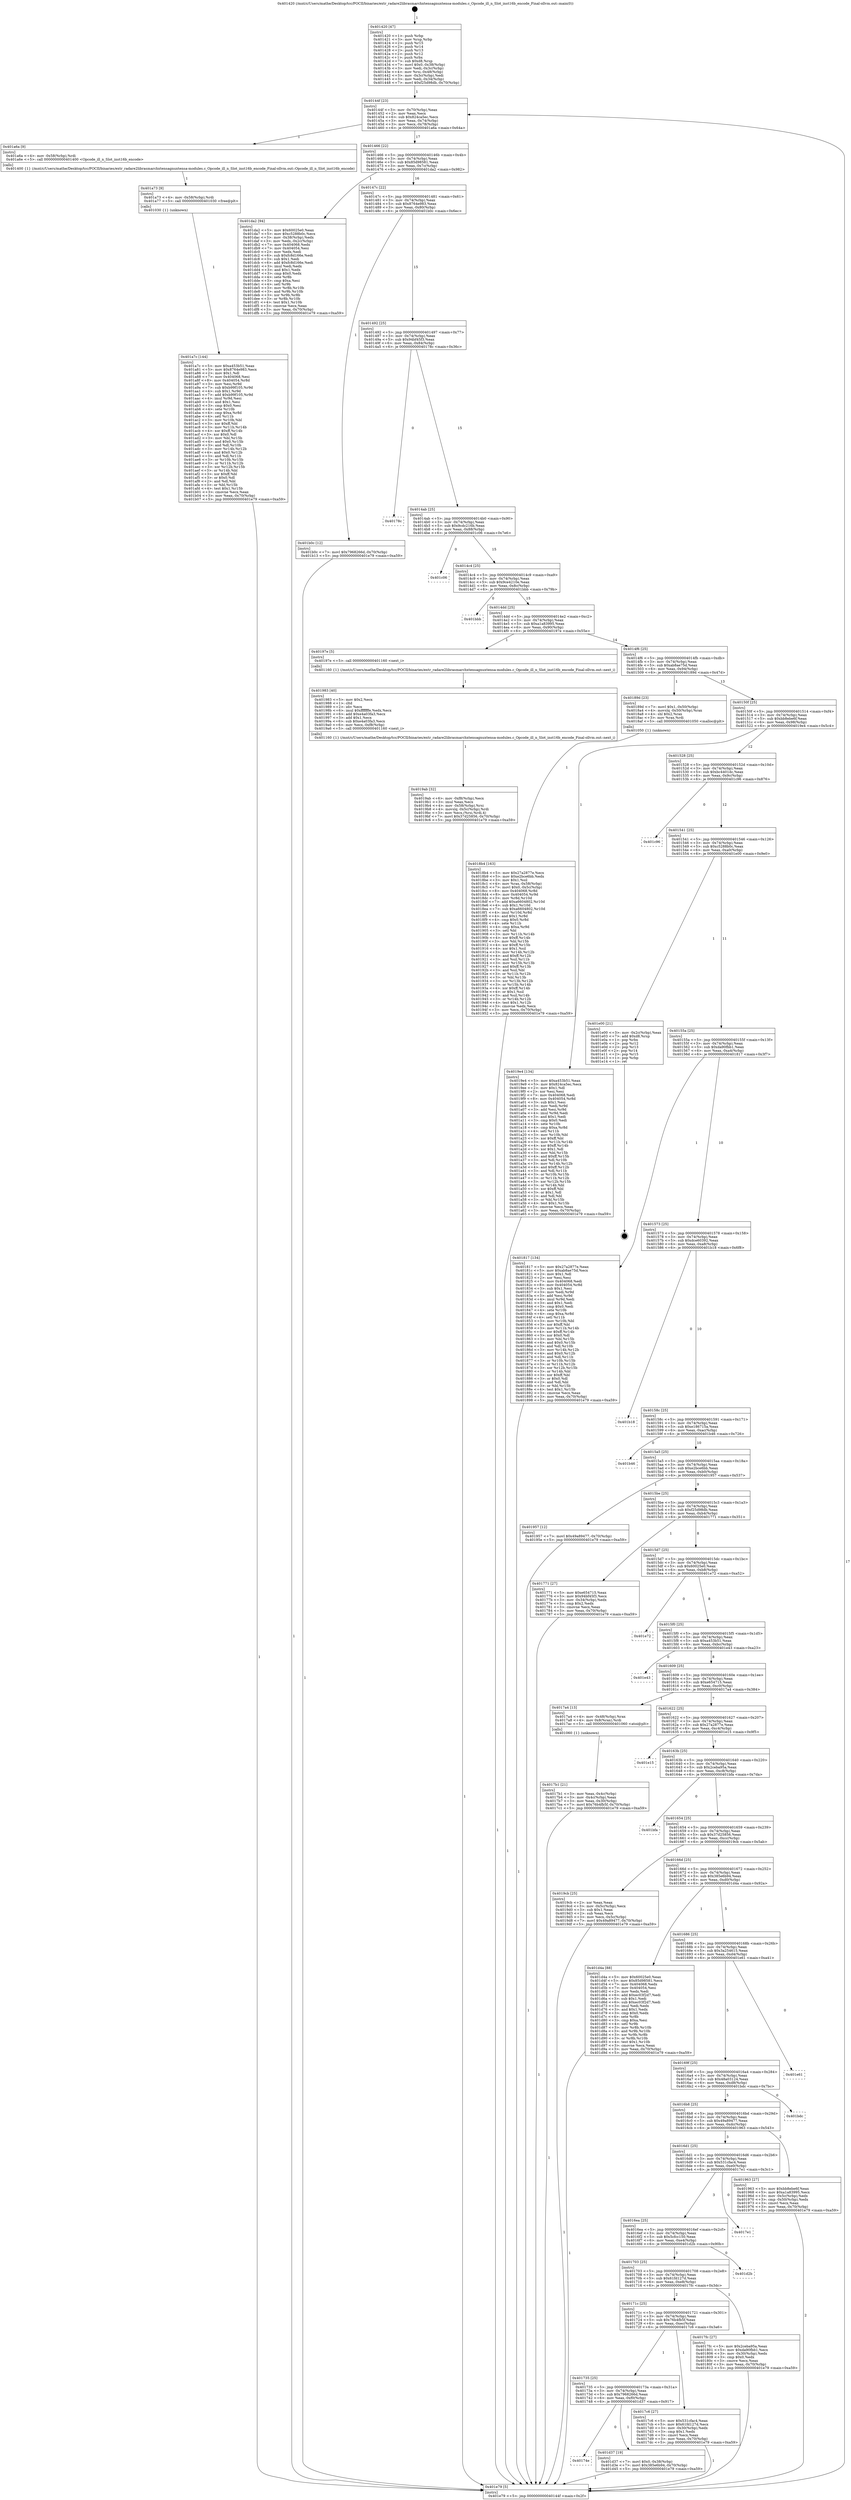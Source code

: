 digraph "0x401420" {
  label = "0x401420 (/mnt/c/Users/mathe/Desktop/tcc/POCII/binaries/extr_radare2librasmarchxtensagnuxtensa-modules.c_Opcode_ill_n_Slot_inst16b_encode_Final-ollvm.out::main(0))"
  labelloc = "t"
  node[shape=record]

  Entry [label="",width=0.3,height=0.3,shape=circle,fillcolor=black,style=filled]
  "0x40144f" [label="{
     0x40144f [23]\l
     | [instrs]\l
     &nbsp;&nbsp;0x40144f \<+3\>: mov -0x70(%rbp),%eax\l
     &nbsp;&nbsp;0x401452 \<+2\>: mov %eax,%ecx\l
     &nbsp;&nbsp;0x401454 \<+6\>: sub $0x824ca5ec,%ecx\l
     &nbsp;&nbsp;0x40145a \<+3\>: mov %eax,-0x74(%rbp)\l
     &nbsp;&nbsp;0x40145d \<+3\>: mov %ecx,-0x78(%rbp)\l
     &nbsp;&nbsp;0x401460 \<+6\>: je 0000000000401a6a \<main+0x64a\>\l
  }"]
  "0x401a6a" [label="{
     0x401a6a [9]\l
     | [instrs]\l
     &nbsp;&nbsp;0x401a6a \<+4\>: mov -0x58(%rbp),%rdi\l
     &nbsp;&nbsp;0x401a6e \<+5\>: call 0000000000401400 \<Opcode_ill_n_Slot_inst16b_encode\>\l
     | [calls]\l
     &nbsp;&nbsp;0x401400 \{1\} (/mnt/c/Users/mathe/Desktop/tcc/POCII/binaries/extr_radare2librasmarchxtensagnuxtensa-modules.c_Opcode_ill_n_Slot_inst16b_encode_Final-ollvm.out::Opcode_ill_n_Slot_inst16b_encode)\l
  }"]
  "0x401466" [label="{
     0x401466 [22]\l
     | [instrs]\l
     &nbsp;&nbsp;0x401466 \<+5\>: jmp 000000000040146b \<main+0x4b\>\l
     &nbsp;&nbsp;0x40146b \<+3\>: mov -0x74(%rbp),%eax\l
     &nbsp;&nbsp;0x40146e \<+5\>: sub $0x85d98581,%eax\l
     &nbsp;&nbsp;0x401473 \<+3\>: mov %eax,-0x7c(%rbp)\l
     &nbsp;&nbsp;0x401476 \<+6\>: je 0000000000401da2 \<main+0x982\>\l
  }"]
  Exit [label="",width=0.3,height=0.3,shape=circle,fillcolor=black,style=filled,peripheries=2]
  "0x401da2" [label="{
     0x401da2 [94]\l
     | [instrs]\l
     &nbsp;&nbsp;0x401da2 \<+5\>: mov $0x60025e0,%eax\l
     &nbsp;&nbsp;0x401da7 \<+5\>: mov $0xc5288b0c,%ecx\l
     &nbsp;&nbsp;0x401dac \<+3\>: mov -0x38(%rbp),%edx\l
     &nbsp;&nbsp;0x401daf \<+3\>: mov %edx,-0x2c(%rbp)\l
     &nbsp;&nbsp;0x401db2 \<+7\>: mov 0x404068,%edx\l
     &nbsp;&nbsp;0x401db9 \<+7\>: mov 0x404054,%esi\l
     &nbsp;&nbsp;0x401dc0 \<+2\>: mov %edx,%edi\l
     &nbsp;&nbsp;0x401dc2 \<+6\>: sub $0xfc8d166e,%edi\l
     &nbsp;&nbsp;0x401dc8 \<+3\>: sub $0x1,%edi\l
     &nbsp;&nbsp;0x401dcb \<+6\>: add $0xfc8d166e,%edi\l
     &nbsp;&nbsp;0x401dd1 \<+3\>: imul %edi,%edx\l
     &nbsp;&nbsp;0x401dd4 \<+3\>: and $0x1,%edx\l
     &nbsp;&nbsp;0x401dd7 \<+3\>: cmp $0x0,%edx\l
     &nbsp;&nbsp;0x401dda \<+4\>: sete %r8b\l
     &nbsp;&nbsp;0x401dde \<+3\>: cmp $0xa,%esi\l
     &nbsp;&nbsp;0x401de1 \<+4\>: setl %r9b\l
     &nbsp;&nbsp;0x401de5 \<+3\>: mov %r8b,%r10b\l
     &nbsp;&nbsp;0x401de8 \<+3\>: and %r9b,%r10b\l
     &nbsp;&nbsp;0x401deb \<+3\>: xor %r9b,%r8b\l
     &nbsp;&nbsp;0x401dee \<+3\>: or %r8b,%r10b\l
     &nbsp;&nbsp;0x401df1 \<+4\>: test $0x1,%r10b\l
     &nbsp;&nbsp;0x401df5 \<+3\>: cmovne %ecx,%eax\l
     &nbsp;&nbsp;0x401df8 \<+3\>: mov %eax,-0x70(%rbp)\l
     &nbsp;&nbsp;0x401dfb \<+5\>: jmp 0000000000401e79 \<main+0xa59\>\l
  }"]
  "0x40147c" [label="{
     0x40147c [22]\l
     | [instrs]\l
     &nbsp;&nbsp;0x40147c \<+5\>: jmp 0000000000401481 \<main+0x61\>\l
     &nbsp;&nbsp;0x401481 \<+3\>: mov -0x74(%rbp),%eax\l
     &nbsp;&nbsp;0x401484 \<+5\>: sub $0x8764e983,%eax\l
     &nbsp;&nbsp;0x401489 \<+3\>: mov %eax,-0x80(%rbp)\l
     &nbsp;&nbsp;0x40148c \<+6\>: je 0000000000401b0c \<main+0x6ec\>\l
  }"]
  "0x40174e" [label="{
     0x40174e\l
  }", style=dashed]
  "0x401b0c" [label="{
     0x401b0c [12]\l
     | [instrs]\l
     &nbsp;&nbsp;0x401b0c \<+7\>: movl $0x7968266d,-0x70(%rbp)\l
     &nbsp;&nbsp;0x401b13 \<+5\>: jmp 0000000000401e79 \<main+0xa59\>\l
  }"]
  "0x401492" [label="{
     0x401492 [25]\l
     | [instrs]\l
     &nbsp;&nbsp;0x401492 \<+5\>: jmp 0000000000401497 \<main+0x77\>\l
     &nbsp;&nbsp;0x401497 \<+3\>: mov -0x74(%rbp),%eax\l
     &nbsp;&nbsp;0x40149a \<+5\>: sub $0x94bf45f3,%eax\l
     &nbsp;&nbsp;0x40149f \<+6\>: mov %eax,-0x84(%rbp)\l
     &nbsp;&nbsp;0x4014a5 \<+6\>: je 000000000040178c \<main+0x36c\>\l
  }"]
  "0x401d37" [label="{
     0x401d37 [19]\l
     | [instrs]\l
     &nbsp;&nbsp;0x401d37 \<+7\>: movl $0x0,-0x38(%rbp)\l
     &nbsp;&nbsp;0x401d3e \<+7\>: movl $0x385e6b94,-0x70(%rbp)\l
     &nbsp;&nbsp;0x401d45 \<+5\>: jmp 0000000000401e79 \<main+0xa59\>\l
  }"]
  "0x40178c" [label="{
     0x40178c\l
  }", style=dashed]
  "0x4014ab" [label="{
     0x4014ab [25]\l
     | [instrs]\l
     &nbsp;&nbsp;0x4014ab \<+5\>: jmp 00000000004014b0 \<main+0x90\>\l
     &nbsp;&nbsp;0x4014b0 \<+3\>: mov -0x74(%rbp),%eax\l
     &nbsp;&nbsp;0x4014b3 \<+5\>: sub $0x9cdc216b,%eax\l
     &nbsp;&nbsp;0x4014b8 \<+6\>: mov %eax,-0x88(%rbp)\l
     &nbsp;&nbsp;0x4014be \<+6\>: je 0000000000401c06 \<main+0x7e6\>\l
  }"]
  "0x401a7c" [label="{
     0x401a7c [144]\l
     | [instrs]\l
     &nbsp;&nbsp;0x401a7c \<+5\>: mov $0xa453b51,%eax\l
     &nbsp;&nbsp;0x401a81 \<+5\>: mov $0x8764e983,%ecx\l
     &nbsp;&nbsp;0x401a86 \<+2\>: mov $0x1,%dl\l
     &nbsp;&nbsp;0x401a88 \<+7\>: mov 0x404068,%esi\l
     &nbsp;&nbsp;0x401a8f \<+8\>: mov 0x404054,%r8d\l
     &nbsp;&nbsp;0x401a97 \<+3\>: mov %esi,%r9d\l
     &nbsp;&nbsp;0x401a9a \<+7\>: sub $0xb99f105,%r9d\l
     &nbsp;&nbsp;0x401aa1 \<+4\>: sub $0x1,%r9d\l
     &nbsp;&nbsp;0x401aa5 \<+7\>: add $0xb99f105,%r9d\l
     &nbsp;&nbsp;0x401aac \<+4\>: imul %r9d,%esi\l
     &nbsp;&nbsp;0x401ab0 \<+3\>: and $0x1,%esi\l
     &nbsp;&nbsp;0x401ab3 \<+3\>: cmp $0x0,%esi\l
     &nbsp;&nbsp;0x401ab6 \<+4\>: sete %r10b\l
     &nbsp;&nbsp;0x401aba \<+4\>: cmp $0xa,%r8d\l
     &nbsp;&nbsp;0x401abe \<+4\>: setl %r11b\l
     &nbsp;&nbsp;0x401ac2 \<+3\>: mov %r10b,%bl\l
     &nbsp;&nbsp;0x401ac5 \<+3\>: xor $0xff,%bl\l
     &nbsp;&nbsp;0x401ac8 \<+3\>: mov %r11b,%r14b\l
     &nbsp;&nbsp;0x401acb \<+4\>: xor $0xff,%r14b\l
     &nbsp;&nbsp;0x401acf \<+3\>: xor $0x0,%dl\l
     &nbsp;&nbsp;0x401ad2 \<+3\>: mov %bl,%r15b\l
     &nbsp;&nbsp;0x401ad5 \<+4\>: and $0x0,%r15b\l
     &nbsp;&nbsp;0x401ad9 \<+3\>: and %dl,%r10b\l
     &nbsp;&nbsp;0x401adc \<+3\>: mov %r14b,%r12b\l
     &nbsp;&nbsp;0x401adf \<+4\>: and $0x0,%r12b\l
     &nbsp;&nbsp;0x401ae3 \<+3\>: and %dl,%r11b\l
     &nbsp;&nbsp;0x401ae6 \<+3\>: or %r10b,%r15b\l
     &nbsp;&nbsp;0x401ae9 \<+3\>: or %r11b,%r12b\l
     &nbsp;&nbsp;0x401aec \<+3\>: xor %r12b,%r15b\l
     &nbsp;&nbsp;0x401aef \<+3\>: or %r14b,%bl\l
     &nbsp;&nbsp;0x401af2 \<+3\>: xor $0xff,%bl\l
     &nbsp;&nbsp;0x401af5 \<+3\>: or $0x0,%dl\l
     &nbsp;&nbsp;0x401af8 \<+2\>: and %dl,%bl\l
     &nbsp;&nbsp;0x401afa \<+3\>: or %bl,%r15b\l
     &nbsp;&nbsp;0x401afd \<+4\>: test $0x1,%r15b\l
     &nbsp;&nbsp;0x401b01 \<+3\>: cmovne %ecx,%eax\l
     &nbsp;&nbsp;0x401b04 \<+3\>: mov %eax,-0x70(%rbp)\l
     &nbsp;&nbsp;0x401b07 \<+5\>: jmp 0000000000401e79 \<main+0xa59\>\l
  }"]
  "0x401c06" [label="{
     0x401c06\l
  }", style=dashed]
  "0x4014c4" [label="{
     0x4014c4 [25]\l
     | [instrs]\l
     &nbsp;&nbsp;0x4014c4 \<+5\>: jmp 00000000004014c9 \<main+0xa9\>\l
     &nbsp;&nbsp;0x4014c9 \<+3\>: mov -0x74(%rbp),%eax\l
     &nbsp;&nbsp;0x4014cc \<+5\>: sub $0x9ce4210e,%eax\l
     &nbsp;&nbsp;0x4014d1 \<+6\>: mov %eax,-0x8c(%rbp)\l
     &nbsp;&nbsp;0x4014d7 \<+6\>: je 0000000000401bbb \<main+0x79b\>\l
  }"]
  "0x401a73" [label="{
     0x401a73 [9]\l
     | [instrs]\l
     &nbsp;&nbsp;0x401a73 \<+4\>: mov -0x58(%rbp),%rdi\l
     &nbsp;&nbsp;0x401a77 \<+5\>: call 0000000000401030 \<free@plt\>\l
     | [calls]\l
     &nbsp;&nbsp;0x401030 \{1\} (unknown)\l
  }"]
  "0x401bbb" [label="{
     0x401bbb\l
  }", style=dashed]
  "0x4014dd" [label="{
     0x4014dd [25]\l
     | [instrs]\l
     &nbsp;&nbsp;0x4014dd \<+5\>: jmp 00000000004014e2 \<main+0xc2\>\l
     &nbsp;&nbsp;0x4014e2 \<+3\>: mov -0x74(%rbp),%eax\l
     &nbsp;&nbsp;0x4014e5 \<+5\>: sub $0xa1a83995,%eax\l
     &nbsp;&nbsp;0x4014ea \<+6\>: mov %eax,-0x90(%rbp)\l
     &nbsp;&nbsp;0x4014f0 \<+6\>: je 000000000040197e \<main+0x55e\>\l
  }"]
  "0x4019ab" [label="{
     0x4019ab [32]\l
     | [instrs]\l
     &nbsp;&nbsp;0x4019ab \<+6\>: mov -0xf8(%rbp),%ecx\l
     &nbsp;&nbsp;0x4019b1 \<+3\>: imul %eax,%ecx\l
     &nbsp;&nbsp;0x4019b4 \<+4\>: mov -0x58(%rbp),%rsi\l
     &nbsp;&nbsp;0x4019b8 \<+4\>: movslq -0x5c(%rbp),%rdi\l
     &nbsp;&nbsp;0x4019bc \<+3\>: mov %ecx,(%rsi,%rdi,4)\l
     &nbsp;&nbsp;0x4019bf \<+7\>: movl $0x37d25856,-0x70(%rbp)\l
     &nbsp;&nbsp;0x4019c6 \<+5\>: jmp 0000000000401e79 \<main+0xa59\>\l
  }"]
  "0x40197e" [label="{
     0x40197e [5]\l
     | [instrs]\l
     &nbsp;&nbsp;0x40197e \<+5\>: call 0000000000401160 \<next_i\>\l
     | [calls]\l
     &nbsp;&nbsp;0x401160 \{1\} (/mnt/c/Users/mathe/Desktop/tcc/POCII/binaries/extr_radare2librasmarchxtensagnuxtensa-modules.c_Opcode_ill_n_Slot_inst16b_encode_Final-ollvm.out::next_i)\l
  }"]
  "0x4014f6" [label="{
     0x4014f6 [25]\l
     | [instrs]\l
     &nbsp;&nbsp;0x4014f6 \<+5\>: jmp 00000000004014fb \<main+0xdb\>\l
     &nbsp;&nbsp;0x4014fb \<+3\>: mov -0x74(%rbp),%eax\l
     &nbsp;&nbsp;0x4014fe \<+5\>: sub $0xab8ae75d,%eax\l
     &nbsp;&nbsp;0x401503 \<+6\>: mov %eax,-0x94(%rbp)\l
     &nbsp;&nbsp;0x401509 \<+6\>: je 000000000040189d \<main+0x47d\>\l
  }"]
  "0x401983" [label="{
     0x401983 [40]\l
     | [instrs]\l
     &nbsp;&nbsp;0x401983 \<+5\>: mov $0x2,%ecx\l
     &nbsp;&nbsp;0x401988 \<+1\>: cltd\l
     &nbsp;&nbsp;0x401989 \<+2\>: idiv %ecx\l
     &nbsp;&nbsp;0x40198b \<+6\>: imul $0xfffffffe,%edx,%ecx\l
     &nbsp;&nbsp;0x401991 \<+6\>: add $0xe4a03fa3,%ecx\l
     &nbsp;&nbsp;0x401997 \<+3\>: add $0x1,%ecx\l
     &nbsp;&nbsp;0x40199a \<+6\>: sub $0xe4a03fa3,%ecx\l
     &nbsp;&nbsp;0x4019a0 \<+6\>: mov %ecx,-0xf8(%rbp)\l
     &nbsp;&nbsp;0x4019a6 \<+5\>: call 0000000000401160 \<next_i\>\l
     | [calls]\l
     &nbsp;&nbsp;0x401160 \{1\} (/mnt/c/Users/mathe/Desktop/tcc/POCII/binaries/extr_radare2librasmarchxtensagnuxtensa-modules.c_Opcode_ill_n_Slot_inst16b_encode_Final-ollvm.out::next_i)\l
  }"]
  "0x40189d" [label="{
     0x40189d [23]\l
     | [instrs]\l
     &nbsp;&nbsp;0x40189d \<+7\>: movl $0x1,-0x50(%rbp)\l
     &nbsp;&nbsp;0x4018a4 \<+4\>: movslq -0x50(%rbp),%rax\l
     &nbsp;&nbsp;0x4018a8 \<+4\>: shl $0x2,%rax\l
     &nbsp;&nbsp;0x4018ac \<+3\>: mov %rax,%rdi\l
     &nbsp;&nbsp;0x4018af \<+5\>: call 0000000000401050 \<malloc@plt\>\l
     | [calls]\l
     &nbsp;&nbsp;0x401050 \{1\} (unknown)\l
  }"]
  "0x40150f" [label="{
     0x40150f [25]\l
     | [instrs]\l
     &nbsp;&nbsp;0x40150f \<+5\>: jmp 0000000000401514 \<main+0xf4\>\l
     &nbsp;&nbsp;0x401514 \<+3\>: mov -0x74(%rbp),%eax\l
     &nbsp;&nbsp;0x401517 \<+5\>: sub $0xbb8ebe6f,%eax\l
     &nbsp;&nbsp;0x40151c \<+6\>: mov %eax,-0x98(%rbp)\l
     &nbsp;&nbsp;0x401522 \<+6\>: je 00000000004019e4 \<main+0x5c4\>\l
  }"]
  "0x4018b4" [label="{
     0x4018b4 [163]\l
     | [instrs]\l
     &nbsp;&nbsp;0x4018b4 \<+5\>: mov $0x27a2877e,%ecx\l
     &nbsp;&nbsp;0x4018b9 \<+5\>: mov $0xe2bce6bb,%edx\l
     &nbsp;&nbsp;0x4018be \<+3\>: mov $0x1,%sil\l
     &nbsp;&nbsp;0x4018c1 \<+4\>: mov %rax,-0x58(%rbp)\l
     &nbsp;&nbsp;0x4018c5 \<+7\>: movl $0x0,-0x5c(%rbp)\l
     &nbsp;&nbsp;0x4018cc \<+8\>: mov 0x404068,%r8d\l
     &nbsp;&nbsp;0x4018d4 \<+8\>: mov 0x404054,%r9d\l
     &nbsp;&nbsp;0x4018dc \<+3\>: mov %r8d,%r10d\l
     &nbsp;&nbsp;0x4018df \<+7\>: add $0xa6604802,%r10d\l
     &nbsp;&nbsp;0x4018e6 \<+4\>: sub $0x1,%r10d\l
     &nbsp;&nbsp;0x4018ea \<+7\>: sub $0xa6604802,%r10d\l
     &nbsp;&nbsp;0x4018f1 \<+4\>: imul %r10d,%r8d\l
     &nbsp;&nbsp;0x4018f5 \<+4\>: and $0x1,%r8d\l
     &nbsp;&nbsp;0x4018f9 \<+4\>: cmp $0x0,%r8d\l
     &nbsp;&nbsp;0x4018fd \<+4\>: sete %r11b\l
     &nbsp;&nbsp;0x401901 \<+4\>: cmp $0xa,%r9d\l
     &nbsp;&nbsp;0x401905 \<+3\>: setl %bl\l
     &nbsp;&nbsp;0x401908 \<+3\>: mov %r11b,%r14b\l
     &nbsp;&nbsp;0x40190b \<+4\>: xor $0xff,%r14b\l
     &nbsp;&nbsp;0x40190f \<+3\>: mov %bl,%r15b\l
     &nbsp;&nbsp;0x401912 \<+4\>: xor $0xff,%r15b\l
     &nbsp;&nbsp;0x401916 \<+4\>: xor $0x1,%sil\l
     &nbsp;&nbsp;0x40191a \<+3\>: mov %r14b,%r12b\l
     &nbsp;&nbsp;0x40191d \<+4\>: and $0xff,%r12b\l
     &nbsp;&nbsp;0x401921 \<+3\>: and %sil,%r11b\l
     &nbsp;&nbsp;0x401924 \<+3\>: mov %r15b,%r13b\l
     &nbsp;&nbsp;0x401927 \<+4\>: and $0xff,%r13b\l
     &nbsp;&nbsp;0x40192b \<+3\>: and %sil,%bl\l
     &nbsp;&nbsp;0x40192e \<+3\>: or %r11b,%r12b\l
     &nbsp;&nbsp;0x401931 \<+3\>: or %bl,%r13b\l
     &nbsp;&nbsp;0x401934 \<+3\>: xor %r13b,%r12b\l
     &nbsp;&nbsp;0x401937 \<+3\>: or %r15b,%r14b\l
     &nbsp;&nbsp;0x40193a \<+4\>: xor $0xff,%r14b\l
     &nbsp;&nbsp;0x40193e \<+4\>: or $0x1,%sil\l
     &nbsp;&nbsp;0x401942 \<+3\>: and %sil,%r14b\l
     &nbsp;&nbsp;0x401945 \<+3\>: or %r14b,%r12b\l
     &nbsp;&nbsp;0x401948 \<+4\>: test $0x1,%r12b\l
     &nbsp;&nbsp;0x40194c \<+3\>: cmovne %edx,%ecx\l
     &nbsp;&nbsp;0x40194f \<+3\>: mov %ecx,-0x70(%rbp)\l
     &nbsp;&nbsp;0x401952 \<+5\>: jmp 0000000000401e79 \<main+0xa59\>\l
  }"]
  "0x4019e4" [label="{
     0x4019e4 [134]\l
     | [instrs]\l
     &nbsp;&nbsp;0x4019e4 \<+5\>: mov $0xa453b51,%eax\l
     &nbsp;&nbsp;0x4019e9 \<+5\>: mov $0x824ca5ec,%ecx\l
     &nbsp;&nbsp;0x4019ee \<+2\>: mov $0x1,%dl\l
     &nbsp;&nbsp;0x4019f0 \<+2\>: xor %esi,%esi\l
     &nbsp;&nbsp;0x4019f2 \<+7\>: mov 0x404068,%edi\l
     &nbsp;&nbsp;0x4019f9 \<+8\>: mov 0x404054,%r8d\l
     &nbsp;&nbsp;0x401a01 \<+3\>: sub $0x1,%esi\l
     &nbsp;&nbsp;0x401a04 \<+3\>: mov %edi,%r9d\l
     &nbsp;&nbsp;0x401a07 \<+3\>: add %esi,%r9d\l
     &nbsp;&nbsp;0x401a0a \<+4\>: imul %r9d,%edi\l
     &nbsp;&nbsp;0x401a0e \<+3\>: and $0x1,%edi\l
     &nbsp;&nbsp;0x401a11 \<+3\>: cmp $0x0,%edi\l
     &nbsp;&nbsp;0x401a14 \<+4\>: sete %r10b\l
     &nbsp;&nbsp;0x401a18 \<+4\>: cmp $0xa,%r8d\l
     &nbsp;&nbsp;0x401a1c \<+4\>: setl %r11b\l
     &nbsp;&nbsp;0x401a20 \<+3\>: mov %r10b,%bl\l
     &nbsp;&nbsp;0x401a23 \<+3\>: xor $0xff,%bl\l
     &nbsp;&nbsp;0x401a26 \<+3\>: mov %r11b,%r14b\l
     &nbsp;&nbsp;0x401a29 \<+4\>: xor $0xff,%r14b\l
     &nbsp;&nbsp;0x401a2d \<+3\>: xor $0x1,%dl\l
     &nbsp;&nbsp;0x401a30 \<+3\>: mov %bl,%r15b\l
     &nbsp;&nbsp;0x401a33 \<+4\>: and $0xff,%r15b\l
     &nbsp;&nbsp;0x401a37 \<+3\>: and %dl,%r10b\l
     &nbsp;&nbsp;0x401a3a \<+3\>: mov %r14b,%r12b\l
     &nbsp;&nbsp;0x401a3d \<+4\>: and $0xff,%r12b\l
     &nbsp;&nbsp;0x401a41 \<+3\>: and %dl,%r11b\l
     &nbsp;&nbsp;0x401a44 \<+3\>: or %r10b,%r15b\l
     &nbsp;&nbsp;0x401a47 \<+3\>: or %r11b,%r12b\l
     &nbsp;&nbsp;0x401a4a \<+3\>: xor %r12b,%r15b\l
     &nbsp;&nbsp;0x401a4d \<+3\>: or %r14b,%bl\l
     &nbsp;&nbsp;0x401a50 \<+3\>: xor $0xff,%bl\l
     &nbsp;&nbsp;0x401a53 \<+3\>: or $0x1,%dl\l
     &nbsp;&nbsp;0x401a56 \<+2\>: and %dl,%bl\l
     &nbsp;&nbsp;0x401a58 \<+3\>: or %bl,%r15b\l
     &nbsp;&nbsp;0x401a5b \<+4\>: test $0x1,%r15b\l
     &nbsp;&nbsp;0x401a5f \<+3\>: cmovne %ecx,%eax\l
     &nbsp;&nbsp;0x401a62 \<+3\>: mov %eax,-0x70(%rbp)\l
     &nbsp;&nbsp;0x401a65 \<+5\>: jmp 0000000000401e79 \<main+0xa59\>\l
  }"]
  "0x401528" [label="{
     0x401528 [25]\l
     | [instrs]\l
     &nbsp;&nbsp;0x401528 \<+5\>: jmp 000000000040152d \<main+0x10d\>\l
     &nbsp;&nbsp;0x40152d \<+3\>: mov -0x74(%rbp),%eax\l
     &nbsp;&nbsp;0x401530 \<+5\>: sub $0xbc4401dc,%eax\l
     &nbsp;&nbsp;0x401535 \<+6\>: mov %eax,-0x9c(%rbp)\l
     &nbsp;&nbsp;0x40153b \<+6\>: je 0000000000401c96 \<main+0x876\>\l
  }"]
  "0x401735" [label="{
     0x401735 [25]\l
     | [instrs]\l
     &nbsp;&nbsp;0x401735 \<+5\>: jmp 000000000040173a \<main+0x31a\>\l
     &nbsp;&nbsp;0x40173a \<+3\>: mov -0x74(%rbp),%eax\l
     &nbsp;&nbsp;0x40173d \<+5\>: sub $0x7968266d,%eax\l
     &nbsp;&nbsp;0x401742 \<+6\>: mov %eax,-0xf0(%rbp)\l
     &nbsp;&nbsp;0x401748 \<+6\>: je 0000000000401d37 \<main+0x917\>\l
  }"]
  "0x401c96" [label="{
     0x401c96\l
  }", style=dashed]
  "0x401541" [label="{
     0x401541 [25]\l
     | [instrs]\l
     &nbsp;&nbsp;0x401541 \<+5\>: jmp 0000000000401546 \<main+0x126\>\l
     &nbsp;&nbsp;0x401546 \<+3\>: mov -0x74(%rbp),%eax\l
     &nbsp;&nbsp;0x401549 \<+5\>: sub $0xc5288b0c,%eax\l
     &nbsp;&nbsp;0x40154e \<+6\>: mov %eax,-0xa0(%rbp)\l
     &nbsp;&nbsp;0x401554 \<+6\>: je 0000000000401e00 \<main+0x9e0\>\l
  }"]
  "0x4017c6" [label="{
     0x4017c6 [27]\l
     | [instrs]\l
     &nbsp;&nbsp;0x4017c6 \<+5\>: mov $0x531cfac4,%eax\l
     &nbsp;&nbsp;0x4017cb \<+5\>: mov $0x61fd127d,%ecx\l
     &nbsp;&nbsp;0x4017d0 \<+3\>: mov -0x30(%rbp),%edx\l
     &nbsp;&nbsp;0x4017d3 \<+3\>: cmp $0x1,%edx\l
     &nbsp;&nbsp;0x4017d6 \<+3\>: cmovl %ecx,%eax\l
     &nbsp;&nbsp;0x4017d9 \<+3\>: mov %eax,-0x70(%rbp)\l
     &nbsp;&nbsp;0x4017dc \<+5\>: jmp 0000000000401e79 \<main+0xa59\>\l
  }"]
  "0x401e00" [label="{
     0x401e00 [21]\l
     | [instrs]\l
     &nbsp;&nbsp;0x401e00 \<+3\>: mov -0x2c(%rbp),%eax\l
     &nbsp;&nbsp;0x401e03 \<+7\>: add $0xd8,%rsp\l
     &nbsp;&nbsp;0x401e0a \<+1\>: pop %rbx\l
     &nbsp;&nbsp;0x401e0b \<+2\>: pop %r12\l
     &nbsp;&nbsp;0x401e0d \<+2\>: pop %r13\l
     &nbsp;&nbsp;0x401e0f \<+2\>: pop %r14\l
     &nbsp;&nbsp;0x401e11 \<+2\>: pop %r15\l
     &nbsp;&nbsp;0x401e13 \<+1\>: pop %rbp\l
     &nbsp;&nbsp;0x401e14 \<+1\>: ret\l
  }"]
  "0x40155a" [label="{
     0x40155a [25]\l
     | [instrs]\l
     &nbsp;&nbsp;0x40155a \<+5\>: jmp 000000000040155f \<main+0x13f\>\l
     &nbsp;&nbsp;0x40155f \<+3\>: mov -0x74(%rbp),%eax\l
     &nbsp;&nbsp;0x401562 \<+5\>: sub $0xda90fbb1,%eax\l
     &nbsp;&nbsp;0x401567 \<+6\>: mov %eax,-0xa4(%rbp)\l
     &nbsp;&nbsp;0x40156d \<+6\>: je 0000000000401817 \<main+0x3f7\>\l
  }"]
  "0x40171c" [label="{
     0x40171c [25]\l
     | [instrs]\l
     &nbsp;&nbsp;0x40171c \<+5\>: jmp 0000000000401721 \<main+0x301\>\l
     &nbsp;&nbsp;0x401721 \<+3\>: mov -0x74(%rbp),%eax\l
     &nbsp;&nbsp;0x401724 \<+5\>: sub $0x76b4fb5f,%eax\l
     &nbsp;&nbsp;0x401729 \<+6\>: mov %eax,-0xec(%rbp)\l
     &nbsp;&nbsp;0x40172f \<+6\>: je 00000000004017c6 \<main+0x3a6\>\l
  }"]
  "0x401817" [label="{
     0x401817 [134]\l
     | [instrs]\l
     &nbsp;&nbsp;0x401817 \<+5\>: mov $0x27a2877e,%eax\l
     &nbsp;&nbsp;0x40181c \<+5\>: mov $0xab8ae75d,%ecx\l
     &nbsp;&nbsp;0x401821 \<+2\>: mov $0x1,%dl\l
     &nbsp;&nbsp;0x401823 \<+2\>: xor %esi,%esi\l
     &nbsp;&nbsp;0x401825 \<+7\>: mov 0x404068,%edi\l
     &nbsp;&nbsp;0x40182c \<+8\>: mov 0x404054,%r8d\l
     &nbsp;&nbsp;0x401834 \<+3\>: sub $0x1,%esi\l
     &nbsp;&nbsp;0x401837 \<+3\>: mov %edi,%r9d\l
     &nbsp;&nbsp;0x40183a \<+3\>: add %esi,%r9d\l
     &nbsp;&nbsp;0x40183d \<+4\>: imul %r9d,%edi\l
     &nbsp;&nbsp;0x401841 \<+3\>: and $0x1,%edi\l
     &nbsp;&nbsp;0x401844 \<+3\>: cmp $0x0,%edi\l
     &nbsp;&nbsp;0x401847 \<+4\>: sete %r10b\l
     &nbsp;&nbsp;0x40184b \<+4\>: cmp $0xa,%r8d\l
     &nbsp;&nbsp;0x40184f \<+4\>: setl %r11b\l
     &nbsp;&nbsp;0x401853 \<+3\>: mov %r10b,%bl\l
     &nbsp;&nbsp;0x401856 \<+3\>: xor $0xff,%bl\l
     &nbsp;&nbsp;0x401859 \<+3\>: mov %r11b,%r14b\l
     &nbsp;&nbsp;0x40185c \<+4\>: xor $0xff,%r14b\l
     &nbsp;&nbsp;0x401860 \<+3\>: xor $0x0,%dl\l
     &nbsp;&nbsp;0x401863 \<+3\>: mov %bl,%r15b\l
     &nbsp;&nbsp;0x401866 \<+4\>: and $0x0,%r15b\l
     &nbsp;&nbsp;0x40186a \<+3\>: and %dl,%r10b\l
     &nbsp;&nbsp;0x40186d \<+3\>: mov %r14b,%r12b\l
     &nbsp;&nbsp;0x401870 \<+4\>: and $0x0,%r12b\l
     &nbsp;&nbsp;0x401874 \<+3\>: and %dl,%r11b\l
     &nbsp;&nbsp;0x401877 \<+3\>: or %r10b,%r15b\l
     &nbsp;&nbsp;0x40187a \<+3\>: or %r11b,%r12b\l
     &nbsp;&nbsp;0x40187d \<+3\>: xor %r12b,%r15b\l
     &nbsp;&nbsp;0x401880 \<+3\>: or %r14b,%bl\l
     &nbsp;&nbsp;0x401883 \<+3\>: xor $0xff,%bl\l
     &nbsp;&nbsp;0x401886 \<+3\>: or $0x0,%dl\l
     &nbsp;&nbsp;0x401889 \<+2\>: and %dl,%bl\l
     &nbsp;&nbsp;0x40188b \<+3\>: or %bl,%r15b\l
     &nbsp;&nbsp;0x40188e \<+4\>: test $0x1,%r15b\l
     &nbsp;&nbsp;0x401892 \<+3\>: cmovne %ecx,%eax\l
     &nbsp;&nbsp;0x401895 \<+3\>: mov %eax,-0x70(%rbp)\l
     &nbsp;&nbsp;0x401898 \<+5\>: jmp 0000000000401e79 \<main+0xa59\>\l
  }"]
  "0x401573" [label="{
     0x401573 [25]\l
     | [instrs]\l
     &nbsp;&nbsp;0x401573 \<+5\>: jmp 0000000000401578 \<main+0x158\>\l
     &nbsp;&nbsp;0x401578 \<+3\>: mov -0x74(%rbp),%eax\l
     &nbsp;&nbsp;0x40157b \<+5\>: sub $0xdce60392,%eax\l
     &nbsp;&nbsp;0x401580 \<+6\>: mov %eax,-0xa8(%rbp)\l
     &nbsp;&nbsp;0x401586 \<+6\>: je 0000000000401b18 \<main+0x6f8\>\l
  }"]
  "0x4017fc" [label="{
     0x4017fc [27]\l
     | [instrs]\l
     &nbsp;&nbsp;0x4017fc \<+5\>: mov $0x2ceba95a,%eax\l
     &nbsp;&nbsp;0x401801 \<+5\>: mov $0xda90fbb1,%ecx\l
     &nbsp;&nbsp;0x401806 \<+3\>: mov -0x30(%rbp),%edx\l
     &nbsp;&nbsp;0x401809 \<+3\>: cmp $0x0,%edx\l
     &nbsp;&nbsp;0x40180c \<+3\>: cmove %ecx,%eax\l
     &nbsp;&nbsp;0x40180f \<+3\>: mov %eax,-0x70(%rbp)\l
     &nbsp;&nbsp;0x401812 \<+5\>: jmp 0000000000401e79 \<main+0xa59\>\l
  }"]
  "0x401b18" [label="{
     0x401b18\l
  }", style=dashed]
  "0x40158c" [label="{
     0x40158c [25]\l
     | [instrs]\l
     &nbsp;&nbsp;0x40158c \<+5\>: jmp 0000000000401591 \<main+0x171\>\l
     &nbsp;&nbsp;0x401591 \<+3\>: mov -0x74(%rbp),%eax\l
     &nbsp;&nbsp;0x401594 \<+5\>: sub $0xe186715a,%eax\l
     &nbsp;&nbsp;0x401599 \<+6\>: mov %eax,-0xac(%rbp)\l
     &nbsp;&nbsp;0x40159f \<+6\>: je 0000000000401b46 \<main+0x726\>\l
  }"]
  "0x401703" [label="{
     0x401703 [25]\l
     | [instrs]\l
     &nbsp;&nbsp;0x401703 \<+5\>: jmp 0000000000401708 \<main+0x2e8\>\l
     &nbsp;&nbsp;0x401708 \<+3\>: mov -0x74(%rbp),%eax\l
     &nbsp;&nbsp;0x40170b \<+5\>: sub $0x61fd127d,%eax\l
     &nbsp;&nbsp;0x401710 \<+6\>: mov %eax,-0xe8(%rbp)\l
     &nbsp;&nbsp;0x401716 \<+6\>: je 00000000004017fc \<main+0x3dc\>\l
  }"]
  "0x401b46" [label="{
     0x401b46\l
  }", style=dashed]
  "0x4015a5" [label="{
     0x4015a5 [25]\l
     | [instrs]\l
     &nbsp;&nbsp;0x4015a5 \<+5\>: jmp 00000000004015aa \<main+0x18a\>\l
     &nbsp;&nbsp;0x4015aa \<+3\>: mov -0x74(%rbp),%eax\l
     &nbsp;&nbsp;0x4015ad \<+5\>: sub $0xe2bce6bb,%eax\l
     &nbsp;&nbsp;0x4015b2 \<+6\>: mov %eax,-0xb0(%rbp)\l
     &nbsp;&nbsp;0x4015b8 \<+6\>: je 0000000000401957 \<main+0x537\>\l
  }"]
  "0x401d2b" [label="{
     0x401d2b\l
  }", style=dashed]
  "0x401957" [label="{
     0x401957 [12]\l
     | [instrs]\l
     &nbsp;&nbsp;0x401957 \<+7\>: movl $0x49a89477,-0x70(%rbp)\l
     &nbsp;&nbsp;0x40195e \<+5\>: jmp 0000000000401e79 \<main+0xa59\>\l
  }"]
  "0x4015be" [label="{
     0x4015be [25]\l
     | [instrs]\l
     &nbsp;&nbsp;0x4015be \<+5\>: jmp 00000000004015c3 \<main+0x1a3\>\l
     &nbsp;&nbsp;0x4015c3 \<+3\>: mov -0x74(%rbp),%eax\l
     &nbsp;&nbsp;0x4015c6 \<+5\>: sub $0xf25d98db,%eax\l
     &nbsp;&nbsp;0x4015cb \<+6\>: mov %eax,-0xb4(%rbp)\l
     &nbsp;&nbsp;0x4015d1 \<+6\>: je 0000000000401771 \<main+0x351\>\l
  }"]
  "0x4016ea" [label="{
     0x4016ea [25]\l
     | [instrs]\l
     &nbsp;&nbsp;0x4016ea \<+5\>: jmp 00000000004016ef \<main+0x2cf\>\l
     &nbsp;&nbsp;0x4016ef \<+3\>: mov -0x74(%rbp),%eax\l
     &nbsp;&nbsp;0x4016f2 \<+5\>: sub $0x5cfcc150,%eax\l
     &nbsp;&nbsp;0x4016f7 \<+6\>: mov %eax,-0xe4(%rbp)\l
     &nbsp;&nbsp;0x4016fd \<+6\>: je 0000000000401d2b \<main+0x90b\>\l
  }"]
  "0x401771" [label="{
     0x401771 [27]\l
     | [instrs]\l
     &nbsp;&nbsp;0x401771 \<+5\>: mov $0xe654715,%eax\l
     &nbsp;&nbsp;0x401776 \<+5\>: mov $0x94bf45f3,%ecx\l
     &nbsp;&nbsp;0x40177b \<+3\>: mov -0x34(%rbp),%edx\l
     &nbsp;&nbsp;0x40177e \<+3\>: cmp $0x2,%edx\l
     &nbsp;&nbsp;0x401781 \<+3\>: cmovne %ecx,%eax\l
     &nbsp;&nbsp;0x401784 \<+3\>: mov %eax,-0x70(%rbp)\l
     &nbsp;&nbsp;0x401787 \<+5\>: jmp 0000000000401e79 \<main+0xa59\>\l
  }"]
  "0x4015d7" [label="{
     0x4015d7 [25]\l
     | [instrs]\l
     &nbsp;&nbsp;0x4015d7 \<+5\>: jmp 00000000004015dc \<main+0x1bc\>\l
     &nbsp;&nbsp;0x4015dc \<+3\>: mov -0x74(%rbp),%eax\l
     &nbsp;&nbsp;0x4015df \<+5\>: sub $0x60025e0,%eax\l
     &nbsp;&nbsp;0x4015e4 \<+6\>: mov %eax,-0xb8(%rbp)\l
     &nbsp;&nbsp;0x4015ea \<+6\>: je 0000000000401e72 \<main+0xa52\>\l
  }"]
  "0x401e79" [label="{
     0x401e79 [5]\l
     | [instrs]\l
     &nbsp;&nbsp;0x401e79 \<+5\>: jmp 000000000040144f \<main+0x2f\>\l
  }"]
  "0x401420" [label="{
     0x401420 [47]\l
     | [instrs]\l
     &nbsp;&nbsp;0x401420 \<+1\>: push %rbp\l
     &nbsp;&nbsp;0x401421 \<+3\>: mov %rsp,%rbp\l
     &nbsp;&nbsp;0x401424 \<+2\>: push %r15\l
     &nbsp;&nbsp;0x401426 \<+2\>: push %r14\l
     &nbsp;&nbsp;0x401428 \<+2\>: push %r13\l
     &nbsp;&nbsp;0x40142a \<+2\>: push %r12\l
     &nbsp;&nbsp;0x40142c \<+1\>: push %rbx\l
     &nbsp;&nbsp;0x40142d \<+7\>: sub $0xd8,%rsp\l
     &nbsp;&nbsp;0x401434 \<+7\>: movl $0x0,-0x38(%rbp)\l
     &nbsp;&nbsp;0x40143b \<+3\>: mov %edi,-0x3c(%rbp)\l
     &nbsp;&nbsp;0x40143e \<+4\>: mov %rsi,-0x48(%rbp)\l
     &nbsp;&nbsp;0x401442 \<+3\>: mov -0x3c(%rbp),%edi\l
     &nbsp;&nbsp;0x401445 \<+3\>: mov %edi,-0x34(%rbp)\l
     &nbsp;&nbsp;0x401448 \<+7\>: movl $0xf25d98db,-0x70(%rbp)\l
  }"]
  "0x4017e1" [label="{
     0x4017e1\l
  }", style=dashed]
  "0x401e72" [label="{
     0x401e72\l
  }", style=dashed]
  "0x4015f0" [label="{
     0x4015f0 [25]\l
     | [instrs]\l
     &nbsp;&nbsp;0x4015f0 \<+5\>: jmp 00000000004015f5 \<main+0x1d5\>\l
     &nbsp;&nbsp;0x4015f5 \<+3\>: mov -0x74(%rbp),%eax\l
     &nbsp;&nbsp;0x4015f8 \<+5\>: sub $0xa453b51,%eax\l
     &nbsp;&nbsp;0x4015fd \<+6\>: mov %eax,-0xbc(%rbp)\l
     &nbsp;&nbsp;0x401603 \<+6\>: je 0000000000401e43 \<main+0xa23\>\l
  }"]
  "0x4016d1" [label="{
     0x4016d1 [25]\l
     | [instrs]\l
     &nbsp;&nbsp;0x4016d1 \<+5\>: jmp 00000000004016d6 \<main+0x2b6\>\l
     &nbsp;&nbsp;0x4016d6 \<+3\>: mov -0x74(%rbp),%eax\l
     &nbsp;&nbsp;0x4016d9 \<+5\>: sub $0x531cfac4,%eax\l
     &nbsp;&nbsp;0x4016de \<+6\>: mov %eax,-0xe0(%rbp)\l
     &nbsp;&nbsp;0x4016e4 \<+6\>: je 00000000004017e1 \<main+0x3c1\>\l
  }"]
  "0x401e43" [label="{
     0x401e43\l
  }", style=dashed]
  "0x401609" [label="{
     0x401609 [25]\l
     | [instrs]\l
     &nbsp;&nbsp;0x401609 \<+5\>: jmp 000000000040160e \<main+0x1ee\>\l
     &nbsp;&nbsp;0x40160e \<+3\>: mov -0x74(%rbp),%eax\l
     &nbsp;&nbsp;0x401611 \<+5\>: sub $0xe654715,%eax\l
     &nbsp;&nbsp;0x401616 \<+6\>: mov %eax,-0xc0(%rbp)\l
     &nbsp;&nbsp;0x40161c \<+6\>: je 00000000004017a4 \<main+0x384\>\l
  }"]
  "0x401963" [label="{
     0x401963 [27]\l
     | [instrs]\l
     &nbsp;&nbsp;0x401963 \<+5\>: mov $0xbb8ebe6f,%eax\l
     &nbsp;&nbsp;0x401968 \<+5\>: mov $0xa1a83995,%ecx\l
     &nbsp;&nbsp;0x40196d \<+3\>: mov -0x5c(%rbp),%edx\l
     &nbsp;&nbsp;0x401970 \<+3\>: cmp -0x50(%rbp),%edx\l
     &nbsp;&nbsp;0x401973 \<+3\>: cmovl %ecx,%eax\l
     &nbsp;&nbsp;0x401976 \<+3\>: mov %eax,-0x70(%rbp)\l
     &nbsp;&nbsp;0x401979 \<+5\>: jmp 0000000000401e79 \<main+0xa59\>\l
  }"]
  "0x4017a4" [label="{
     0x4017a4 [13]\l
     | [instrs]\l
     &nbsp;&nbsp;0x4017a4 \<+4\>: mov -0x48(%rbp),%rax\l
     &nbsp;&nbsp;0x4017a8 \<+4\>: mov 0x8(%rax),%rdi\l
     &nbsp;&nbsp;0x4017ac \<+5\>: call 0000000000401060 \<atoi@plt\>\l
     | [calls]\l
     &nbsp;&nbsp;0x401060 \{1\} (unknown)\l
  }"]
  "0x401622" [label="{
     0x401622 [25]\l
     | [instrs]\l
     &nbsp;&nbsp;0x401622 \<+5\>: jmp 0000000000401627 \<main+0x207\>\l
     &nbsp;&nbsp;0x401627 \<+3\>: mov -0x74(%rbp),%eax\l
     &nbsp;&nbsp;0x40162a \<+5\>: sub $0x27a2877e,%eax\l
     &nbsp;&nbsp;0x40162f \<+6\>: mov %eax,-0xc4(%rbp)\l
     &nbsp;&nbsp;0x401635 \<+6\>: je 0000000000401e15 \<main+0x9f5\>\l
  }"]
  "0x4017b1" [label="{
     0x4017b1 [21]\l
     | [instrs]\l
     &nbsp;&nbsp;0x4017b1 \<+3\>: mov %eax,-0x4c(%rbp)\l
     &nbsp;&nbsp;0x4017b4 \<+3\>: mov -0x4c(%rbp),%eax\l
     &nbsp;&nbsp;0x4017b7 \<+3\>: mov %eax,-0x30(%rbp)\l
     &nbsp;&nbsp;0x4017ba \<+7\>: movl $0x76b4fb5f,-0x70(%rbp)\l
     &nbsp;&nbsp;0x4017c1 \<+5\>: jmp 0000000000401e79 \<main+0xa59\>\l
  }"]
  "0x4016b8" [label="{
     0x4016b8 [25]\l
     | [instrs]\l
     &nbsp;&nbsp;0x4016b8 \<+5\>: jmp 00000000004016bd \<main+0x29d\>\l
     &nbsp;&nbsp;0x4016bd \<+3\>: mov -0x74(%rbp),%eax\l
     &nbsp;&nbsp;0x4016c0 \<+5\>: sub $0x49a89477,%eax\l
     &nbsp;&nbsp;0x4016c5 \<+6\>: mov %eax,-0xdc(%rbp)\l
     &nbsp;&nbsp;0x4016cb \<+6\>: je 0000000000401963 \<main+0x543\>\l
  }"]
  "0x401e15" [label="{
     0x401e15\l
  }", style=dashed]
  "0x40163b" [label="{
     0x40163b [25]\l
     | [instrs]\l
     &nbsp;&nbsp;0x40163b \<+5\>: jmp 0000000000401640 \<main+0x220\>\l
     &nbsp;&nbsp;0x401640 \<+3\>: mov -0x74(%rbp),%eax\l
     &nbsp;&nbsp;0x401643 \<+5\>: sub $0x2ceba95a,%eax\l
     &nbsp;&nbsp;0x401648 \<+6\>: mov %eax,-0xc8(%rbp)\l
     &nbsp;&nbsp;0x40164e \<+6\>: je 0000000000401bfa \<main+0x7da\>\l
  }"]
  "0x401bdc" [label="{
     0x401bdc\l
  }", style=dashed]
  "0x401bfa" [label="{
     0x401bfa\l
  }", style=dashed]
  "0x401654" [label="{
     0x401654 [25]\l
     | [instrs]\l
     &nbsp;&nbsp;0x401654 \<+5\>: jmp 0000000000401659 \<main+0x239\>\l
     &nbsp;&nbsp;0x401659 \<+3\>: mov -0x74(%rbp),%eax\l
     &nbsp;&nbsp;0x40165c \<+5\>: sub $0x37d25856,%eax\l
     &nbsp;&nbsp;0x401661 \<+6\>: mov %eax,-0xcc(%rbp)\l
     &nbsp;&nbsp;0x401667 \<+6\>: je 00000000004019cb \<main+0x5ab\>\l
  }"]
  "0x40169f" [label="{
     0x40169f [25]\l
     | [instrs]\l
     &nbsp;&nbsp;0x40169f \<+5\>: jmp 00000000004016a4 \<main+0x284\>\l
     &nbsp;&nbsp;0x4016a4 \<+3\>: mov -0x74(%rbp),%eax\l
     &nbsp;&nbsp;0x4016a7 \<+5\>: sub $0x48a03124,%eax\l
     &nbsp;&nbsp;0x4016ac \<+6\>: mov %eax,-0xd8(%rbp)\l
     &nbsp;&nbsp;0x4016b2 \<+6\>: je 0000000000401bdc \<main+0x7bc\>\l
  }"]
  "0x4019cb" [label="{
     0x4019cb [25]\l
     | [instrs]\l
     &nbsp;&nbsp;0x4019cb \<+2\>: xor %eax,%eax\l
     &nbsp;&nbsp;0x4019cd \<+3\>: mov -0x5c(%rbp),%ecx\l
     &nbsp;&nbsp;0x4019d0 \<+3\>: sub $0x1,%eax\l
     &nbsp;&nbsp;0x4019d3 \<+2\>: sub %eax,%ecx\l
     &nbsp;&nbsp;0x4019d5 \<+3\>: mov %ecx,-0x5c(%rbp)\l
     &nbsp;&nbsp;0x4019d8 \<+7\>: movl $0x49a89477,-0x70(%rbp)\l
     &nbsp;&nbsp;0x4019df \<+5\>: jmp 0000000000401e79 \<main+0xa59\>\l
  }"]
  "0x40166d" [label="{
     0x40166d [25]\l
     | [instrs]\l
     &nbsp;&nbsp;0x40166d \<+5\>: jmp 0000000000401672 \<main+0x252\>\l
     &nbsp;&nbsp;0x401672 \<+3\>: mov -0x74(%rbp),%eax\l
     &nbsp;&nbsp;0x401675 \<+5\>: sub $0x385e6b94,%eax\l
     &nbsp;&nbsp;0x40167a \<+6\>: mov %eax,-0xd0(%rbp)\l
     &nbsp;&nbsp;0x401680 \<+6\>: je 0000000000401d4a \<main+0x92a\>\l
  }"]
  "0x401e61" [label="{
     0x401e61\l
  }", style=dashed]
  "0x401d4a" [label="{
     0x401d4a [88]\l
     | [instrs]\l
     &nbsp;&nbsp;0x401d4a \<+5\>: mov $0x60025e0,%eax\l
     &nbsp;&nbsp;0x401d4f \<+5\>: mov $0x85d98581,%ecx\l
     &nbsp;&nbsp;0x401d54 \<+7\>: mov 0x404068,%edx\l
     &nbsp;&nbsp;0x401d5b \<+7\>: mov 0x404054,%esi\l
     &nbsp;&nbsp;0x401d62 \<+2\>: mov %edx,%edi\l
     &nbsp;&nbsp;0x401d64 \<+6\>: add $0xec03f2d7,%edi\l
     &nbsp;&nbsp;0x401d6a \<+3\>: sub $0x1,%edi\l
     &nbsp;&nbsp;0x401d6d \<+6\>: sub $0xec03f2d7,%edi\l
     &nbsp;&nbsp;0x401d73 \<+3\>: imul %edi,%edx\l
     &nbsp;&nbsp;0x401d76 \<+3\>: and $0x1,%edx\l
     &nbsp;&nbsp;0x401d79 \<+3\>: cmp $0x0,%edx\l
     &nbsp;&nbsp;0x401d7c \<+4\>: sete %r8b\l
     &nbsp;&nbsp;0x401d80 \<+3\>: cmp $0xa,%esi\l
     &nbsp;&nbsp;0x401d83 \<+4\>: setl %r9b\l
     &nbsp;&nbsp;0x401d87 \<+3\>: mov %r8b,%r10b\l
     &nbsp;&nbsp;0x401d8a \<+3\>: and %r9b,%r10b\l
     &nbsp;&nbsp;0x401d8d \<+3\>: xor %r9b,%r8b\l
     &nbsp;&nbsp;0x401d90 \<+3\>: or %r8b,%r10b\l
     &nbsp;&nbsp;0x401d93 \<+4\>: test $0x1,%r10b\l
     &nbsp;&nbsp;0x401d97 \<+3\>: cmovne %ecx,%eax\l
     &nbsp;&nbsp;0x401d9a \<+3\>: mov %eax,-0x70(%rbp)\l
     &nbsp;&nbsp;0x401d9d \<+5\>: jmp 0000000000401e79 \<main+0xa59\>\l
  }"]
  "0x401686" [label="{
     0x401686 [25]\l
     | [instrs]\l
     &nbsp;&nbsp;0x401686 \<+5\>: jmp 000000000040168b \<main+0x26b\>\l
     &nbsp;&nbsp;0x40168b \<+3\>: mov -0x74(%rbp),%eax\l
     &nbsp;&nbsp;0x40168e \<+5\>: sub $0x3a254615,%eax\l
     &nbsp;&nbsp;0x401693 \<+6\>: mov %eax,-0xd4(%rbp)\l
     &nbsp;&nbsp;0x401699 \<+6\>: je 0000000000401e61 \<main+0xa41\>\l
  }"]
  Entry -> "0x401420" [label=" 1"]
  "0x40144f" -> "0x401a6a" [label=" 1"]
  "0x40144f" -> "0x401466" [label=" 17"]
  "0x401e00" -> Exit [label=" 1"]
  "0x401466" -> "0x401da2" [label=" 1"]
  "0x401466" -> "0x40147c" [label=" 16"]
  "0x401da2" -> "0x401e79" [label=" 1"]
  "0x40147c" -> "0x401b0c" [label=" 1"]
  "0x40147c" -> "0x401492" [label=" 15"]
  "0x401d4a" -> "0x401e79" [label=" 1"]
  "0x401492" -> "0x40178c" [label=" 0"]
  "0x401492" -> "0x4014ab" [label=" 15"]
  "0x401d37" -> "0x401e79" [label=" 1"]
  "0x4014ab" -> "0x401c06" [label=" 0"]
  "0x4014ab" -> "0x4014c4" [label=" 15"]
  "0x401735" -> "0x401d37" [label=" 1"]
  "0x4014c4" -> "0x401bbb" [label=" 0"]
  "0x4014c4" -> "0x4014dd" [label=" 15"]
  "0x401735" -> "0x40174e" [label=" 0"]
  "0x4014dd" -> "0x40197e" [label=" 1"]
  "0x4014dd" -> "0x4014f6" [label=" 14"]
  "0x401b0c" -> "0x401e79" [label=" 1"]
  "0x4014f6" -> "0x40189d" [label=" 1"]
  "0x4014f6" -> "0x40150f" [label=" 13"]
  "0x401a7c" -> "0x401e79" [label=" 1"]
  "0x40150f" -> "0x4019e4" [label=" 1"]
  "0x40150f" -> "0x401528" [label=" 12"]
  "0x401a73" -> "0x401a7c" [label=" 1"]
  "0x401528" -> "0x401c96" [label=" 0"]
  "0x401528" -> "0x401541" [label=" 12"]
  "0x401a6a" -> "0x401a73" [label=" 1"]
  "0x401541" -> "0x401e00" [label=" 1"]
  "0x401541" -> "0x40155a" [label=" 11"]
  "0x4019e4" -> "0x401e79" [label=" 1"]
  "0x40155a" -> "0x401817" [label=" 1"]
  "0x40155a" -> "0x401573" [label=" 10"]
  "0x4019ab" -> "0x401e79" [label=" 1"]
  "0x401573" -> "0x401b18" [label=" 0"]
  "0x401573" -> "0x40158c" [label=" 10"]
  "0x401983" -> "0x4019ab" [label=" 1"]
  "0x40158c" -> "0x401b46" [label=" 0"]
  "0x40158c" -> "0x4015a5" [label=" 10"]
  "0x401963" -> "0x401e79" [label=" 2"]
  "0x4015a5" -> "0x401957" [label=" 1"]
  "0x4015a5" -> "0x4015be" [label=" 9"]
  "0x401957" -> "0x401e79" [label=" 1"]
  "0x4015be" -> "0x401771" [label=" 1"]
  "0x4015be" -> "0x4015d7" [label=" 8"]
  "0x401771" -> "0x401e79" [label=" 1"]
  "0x401420" -> "0x40144f" [label=" 1"]
  "0x401e79" -> "0x40144f" [label=" 17"]
  "0x40189d" -> "0x4018b4" [label=" 1"]
  "0x4015d7" -> "0x401e72" [label=" 0"]
  "0x4015d7" -> "0x4015f0" [label=" 8"]
  "0x401817" -> "0x401e79" [label=" 1"]
  "0x4015f0" -> "0x401e43" [label=" 0"]
  "0x4015f0" -> "0x401609" [label=" 8"]
  "0x4017c6" -> "0x401e79" [label=" 1"]
  "0x401609" -> "0x4017a4" [label=" 1"]
  "0x401609" -> "0x401622" [label=" 7"]
  "0x4017a4" -> "0x4017b1" [label=" 1"]
  "0x4017b1" -> "0x401e79" [label=" 1"]
  "0x40171c" -> "0x401735" [label=" 1"]
  "0x401622" -> "0x401e15" [label=" 0"]
  "0x401622" -> "0x40163b" [label=" 7"]
  "0x4019cb" -> "0x401e79" [label=" 1"]
  "0x40163b" -> "0x401bfa" [label=" 0"]
  "0x40163b" -> "0x401654" [label=" 7"]
  "0x401703" -> "0x40171c" [label=" 2"]
  "0x401654" -> "0x4019cb" [label=" 1"]
  "0x401654" -> "0x40166d" [label=" 6"]
  "0x40197e" -> "0x401983" [label=" 1"]
  "0x40166d" -> "0x401d4a" [label=" 1"]
  "0x40166d" -> "0x401686" [label=" 5"]
  "0x4016ea" -> "0x401703" [label=" 3"]
  "0x401686" -> "0x401e61" [label=" 0"]
  "0x401686" -> "0x40169f" [label=" 5"]
  "0x401703" -> "0x4017fc" [label=" 1"]
  "0x40169f" -> "0x401bdc" [label=" 0"]
  "0x40169f" -> "0x4016b8" [label=" 5"]
  "0x40171c" -> "0x4017c6" [label=" 1"]
  "0x4016b8" -> "0x401963" [label=" 2"]
  "0x4016b8" -> "0x4016d1" [label=" 3"]
  "0x4017fc" -> "0x401e79" [label=" 1"]
  "0x4016d1" -> "0x4017e1" [label=" 0"]
  "0x4016d1" -> "0x4016ea" [label=" 3"]
  "0x4018b4" -> "0x401e79" [label=" 1"]
  "0x4016ea" -> "0x401d2b" [label=" 0"]
}
